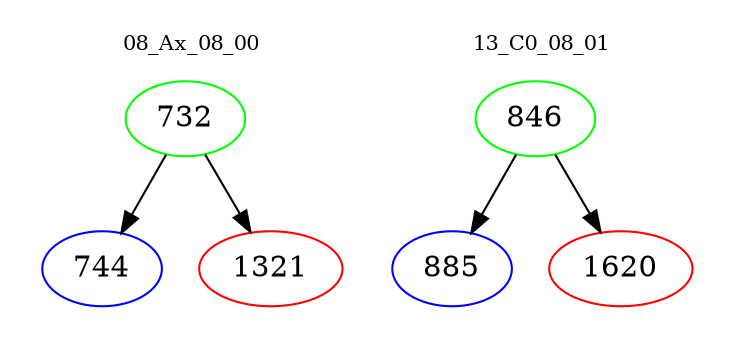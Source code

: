 digraph{
subgraph cluster_0 {
color = white
label = "08_Ax_08_00";
fontsize=10;
T0_732 [label="732", color="green"]
T0_732 -> T0_744 [color="black"]
T0_744 [label="744", color="blue"]
T0_732 -> T0_1321 [color="black"]
T0_1321 [label="1321", color="red"]
}
subgraph cluster_1 {
color = white
label = "13_C0_08_01";
fontsize=10;
T1_846 [label="846", color="green"]
T1_846 -> T1_885 [color="black"]
T1_885 [label="885", color="blue"]
T1_846 -> T1_1620 [color="black"]
T1_1620 [label="1620", color="red"]
}
}
